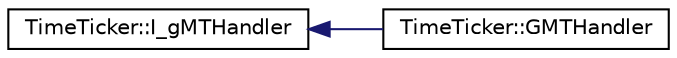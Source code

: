 digraph "Graphical Class Hierarchy"
{
 // INTERACTIVE_SVG=YES
 // LATEX_PDF_SIZE
  edge [fontname="Helvetica",fontsize="10",labelfontname="Helvetica",labelfontsize="10"];
  node [fontname="Helvetica",fontsize="10",shape=record];
  rankdir="LR";
  Node0 [label="TimeTicker::I_gMTHandler",height=0.2,width=0.4,color="black", fillcolor="white", style="filled",URL="$d5/da7/classTimeTicker_1_1I__gMTHandler.html",tooltip=" "];
  Node0 -> Node1 [dir="back",color="midnightblue",fontsize="10",style="solid",fontname="Helvetica"];
  Node1 [label="TimeTicker::GMTHandler",height=0.2,width=0.4,color="black", fillcolor="white", style="filled",URL="$d3/d97/classTimeTicker_1_1GMTHandler.html",tooltip=" "];
}

